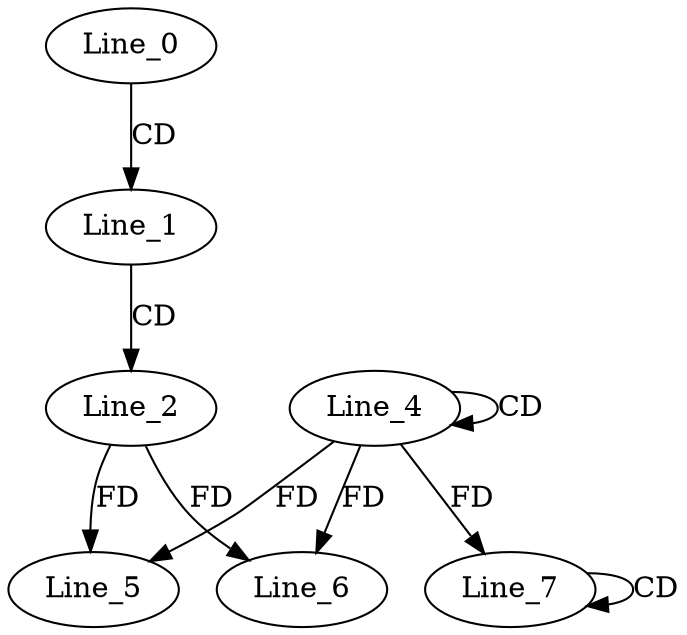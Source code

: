 digraph G {
  Line_0;
  Line_1;
  Line_2;
  Line_4;
  Line_4;
  Line_5;
  Line_6;
  Line_6;
  Line_7;
  Line_7;
  Line_0 -> Line_1 [ label="CD" ];
  Line_1 -> Line_2 [ label="CD" ];
  Line_4 -> Line_4 [ label="CD" ];
  Line_4 -> Line_5 [ label="FD" ];
  Line_2 -> Line_5 [ label="FD" ];
  Line_4 -> Line_6 [ label="FD" ];
  Line_2 -> Line_6 [ label="FD" ];
  Line_7 -> Line_7 [ label="CD" ];
  Line_4 -> Line_7 [ label="FD" ];
}
